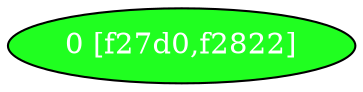 diGraph libnss3{
	libnss3_0  [style=filled fillcolor="#20FF20" fontcolor="#ffffff" shape=oval label="0 [f27d0,f2822]"]


}
